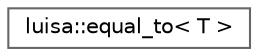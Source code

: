 digraph "类继承关系图"
{
 // LATEX_PDF_SIZE
  bgcolor="transparent";
  edge [fontname=Helvetica,fontsize=10,labelfontname=Helvetica,labelfontsize=10];
  node [fontname=Helvetica,fontsize=10,shape=box,height=0.2,width=0.4];
  rankdir="LR";
  Node0 [id="Node000000",label="luisa::equal_to\< T \>",height=0.2,width=0.4,color="grey40", fillcolor="white", style="filled",URL="$structluisa_1_1equal__to.html",tooltip=" "];
}
